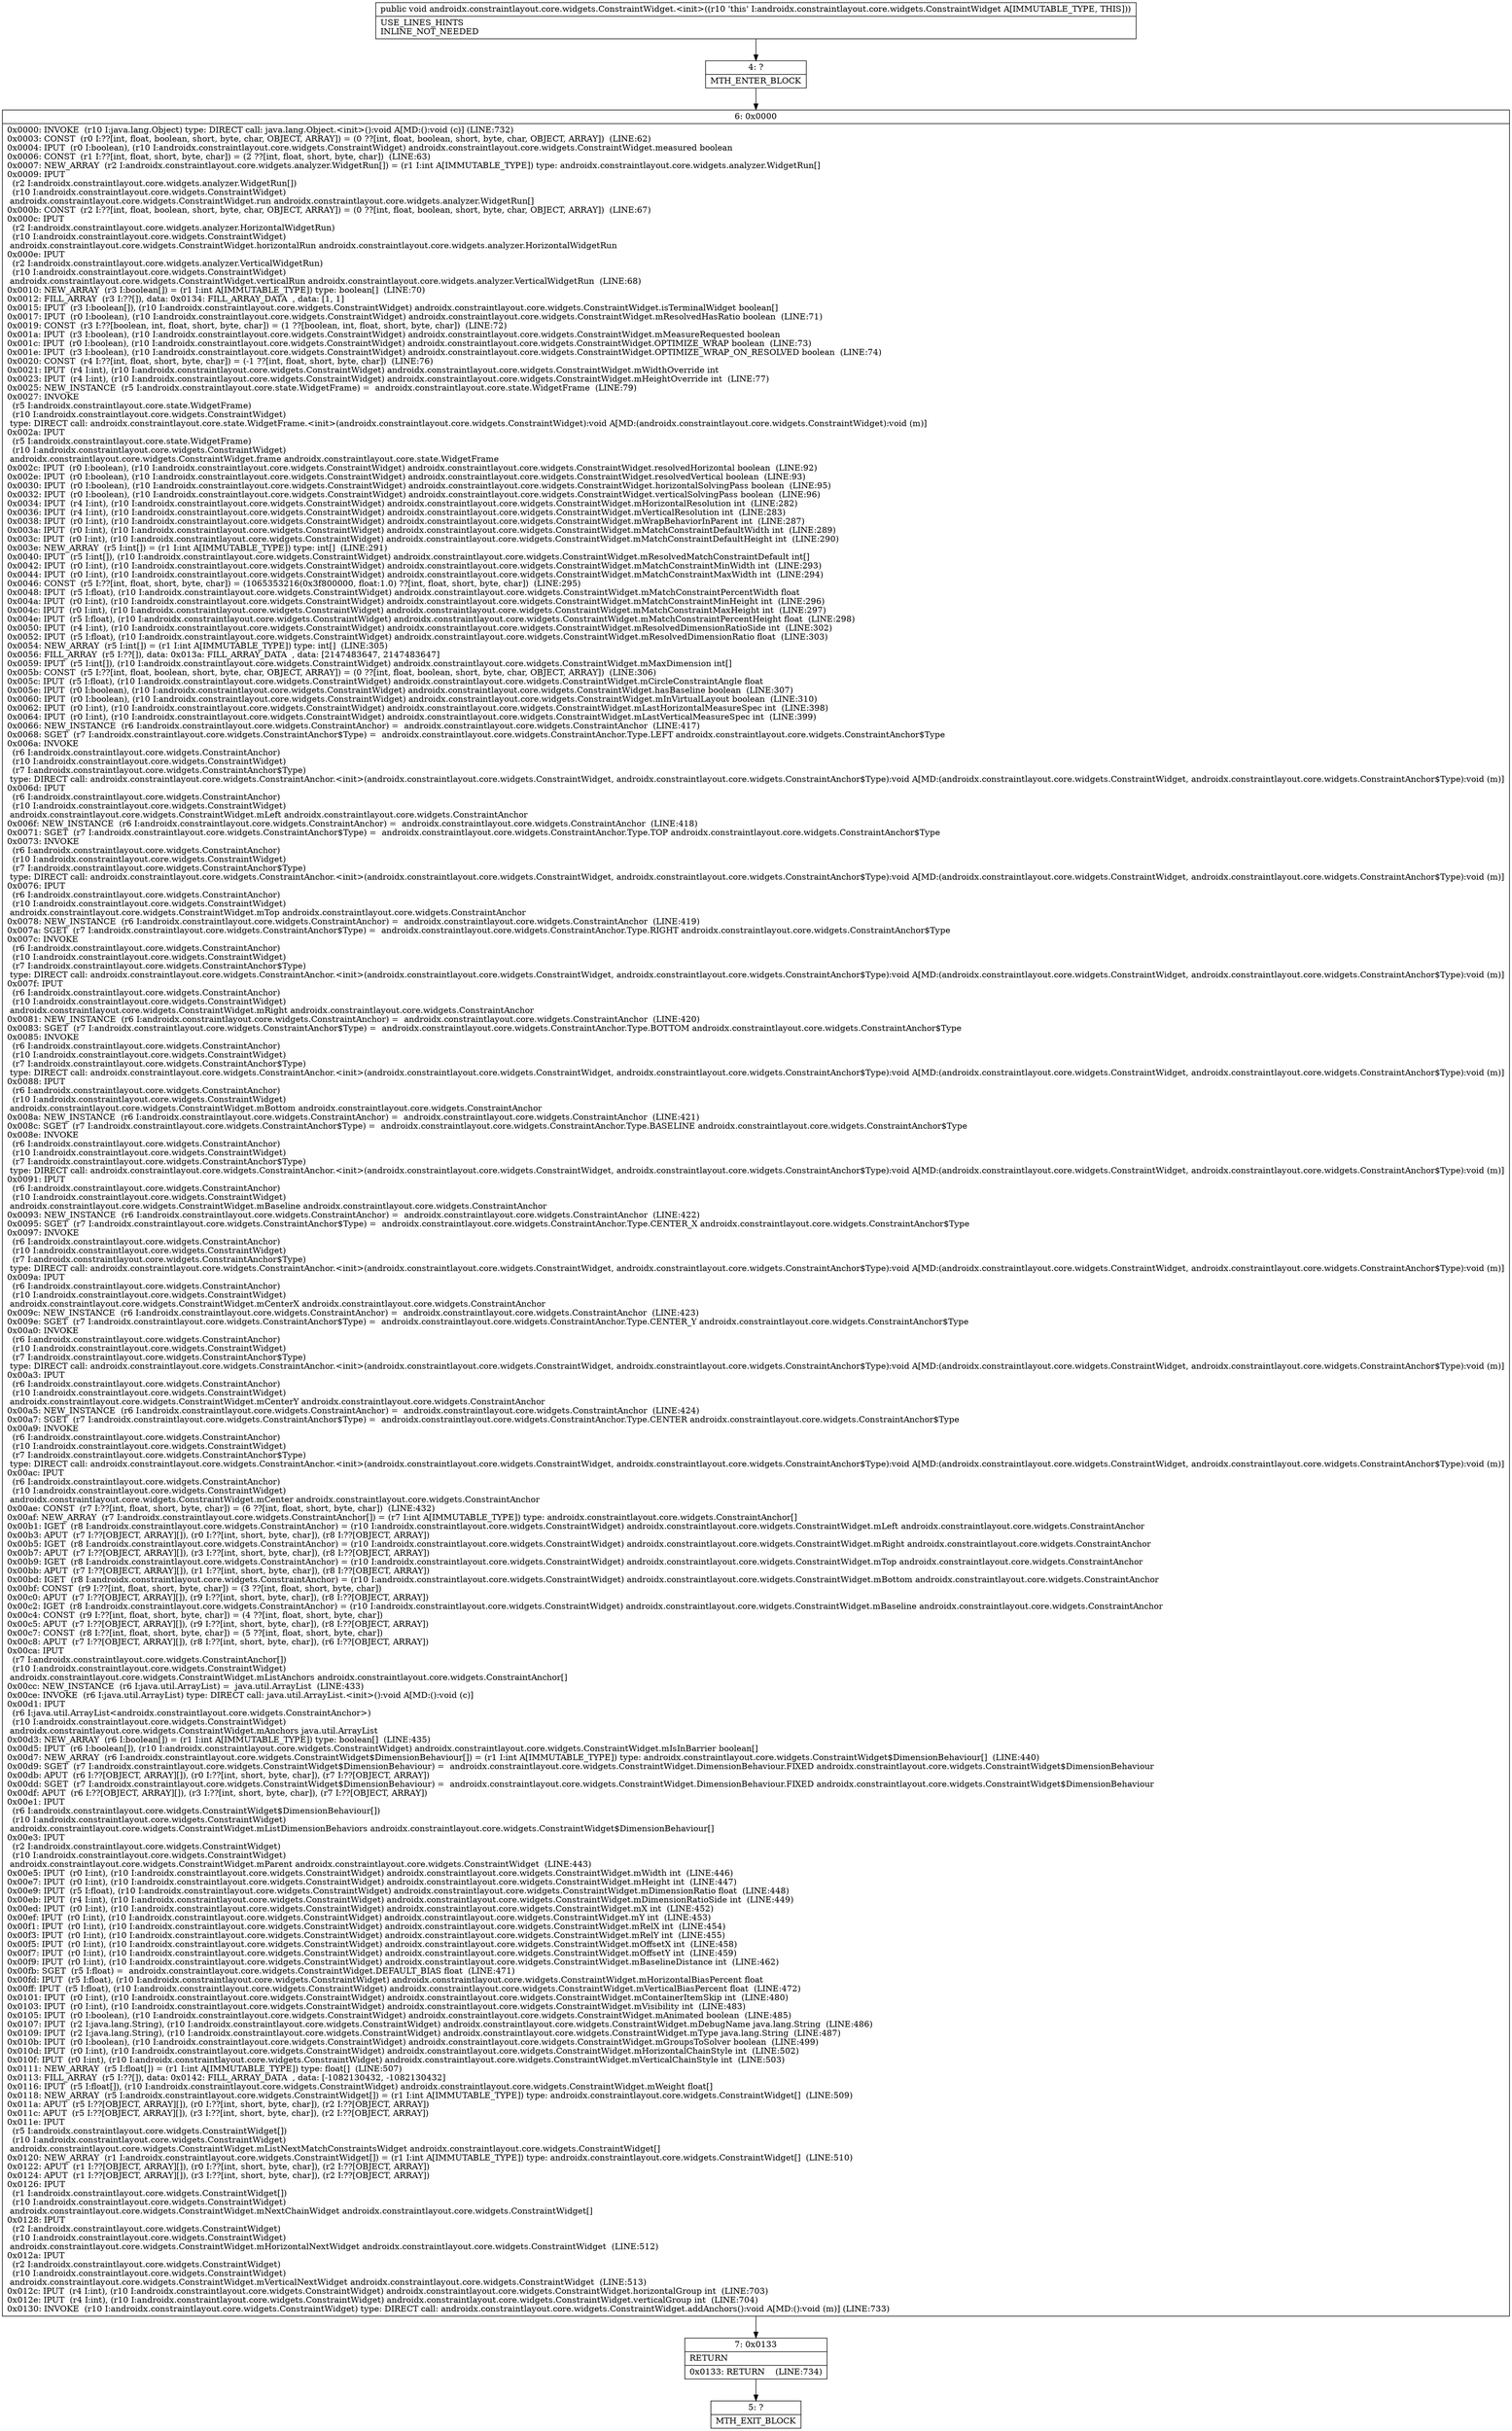 digraph "CFG forandroidx.constraintlayout.core.widgets.ConstraintWidget.\<init\>()V" {
Node_4 [shape=record,label="{4\:\ ?|MTH_ENTER_BLOCK\l}"];
Node_6 [shape=record,label="{6\:\ 0x0000|0x0000: INVOKE  (r10 I:java.lang.Object) type: DIRECT call: java.lang.Object.\<init\>():void A[MD:():void (c)] (LINE:732)\l0x0003: CONST  (r0 I:??[int, float, boolean, short, byte, char, OBJECT, ARRAY]) = (0 ??[int, float, boolean, short, byte, char, OBJECT, ARRAY])  (LINE:62)\l0x0004: IPUT  (r0 I:boolean), (r10 I:androidx.constraintlayout.core.widgets.ConstraintWidget) androidx.constraintlayout.core.widgets.ConstraintWidget.measured boolean \l0x0006: CONST  (r1 I:??[int, float, short, byte, char]) = (2 ??[int, float, short, byte, char])  (LINE:63)\l0x0007: NEW_ARRAY  (r2 I:androidx.constraintlayout.core.widgets.analyzer.WidgetRun[]) = (r1 I:int A[IMMUTABLE_TYPE]) type: androidx.constraintlayout.core.widgets.analyzer.WidgetRun[] \l0x0009: IPUT  \l  (r2 I:androidx.constraintlayout.core.widgets.analyzer.WidgetRun[])\l  (r10 I:androidx.constraintlayout.core.widgets.ConstraintWidget)\l androidx.constraintlayout.core.widgets.ConstraintWidget.run androidx.constraintlayout.core.widgets.analyzer.WidgetRun[] \l0x000b: CONST  (r2 I:??[int, float, boolean, short, byte, char, OBJECT, ARRAY]) = (0 ??[int, float, boolean, short, byte, char, OBJECT, ARRAY])  (LINE:67)\l0x000c: IPUT  \l  (r2 I:androidx.constraintlayout.core.widgets.analyzer.HorizontalWidgetRun)\l  (r10 I:androidx.constraintlayout.core.widgets.ConstraintWidget)\l androidx.constraintlayout.core.widgets.ConstraintWidget.horizontalRun androidx.constraintlayout.core.widgets.analyzer.HorizontalWidgetRun \l0x000e: IPUT  \l  (r2 I:androidx.constraintlayout.core.widgets.analyzer.VerticalWidgetRun)\l  (r10 I:androidx.constraintlayout.core.widgets.ConstraintWidget)\l androidx.constraintlayout.core.widgets.ConstraintWidget.verticalRun androidx.constraintlayout.core.widgets.analyzer.VerticalWidgetRun  (LINE:68)\l0x0010: NEW_ARRAY  (r3 I:boolean[]) = (r1 I:int A[IMMUTABLE_TYPE]) type: boolean[]  (LINE:70)\l0x0012: FILL_ARRAY  (r3 I:??[]), data: 0x0134: FILL_ARRAY_DATA  , data: [1, 1] \l0x0015: IPUT  (r3 I:boolean[]), (r10 I:androidx.constraintlayout.core.widgets.ConstraintWidget) androidx.constraintlayout.core.widgets.ConstraintWidget.isTerminalWidget boolean[] \l0x0017: IPUT  (r0 I:boolean), (r10 I:androidx.constraintlayout.core.widgets.ConstraintWidget) androidx.constraintlayout.core.widgets.ConstraintWidget.mResolvedHasRatio boolean  (LINE:71)\l0x0019: CONST  (r3 I:??[boolean, int, float, short, byte, char]) = (1 ??[boolean, int, float, short, byte, char])  (LINE:72)\l0x001a: IPUT  (r3 I:boolean), (r10 I:androidx.constraintlayout.core.widgets.ConstraintWidget) androidx.constraintlayout.core.widgets.ConstraintWidget.mMeasureRequested boolean \l0x001c: IPUT  (r0 I:boolean), (r10 I:androidx.constraintlayout.core.widgets.ConstraintWidget) androidx.constraintlayout.core.widgets.ConstraintWidget.OPTIMIZE_WRAP boolean  (LINE:73)\l0x001e: IPUT  (r3 I:boolean), (r10 I:androidx.constraintlayout.core.widgets.ConstraintWidget) androidx.constraintlayout.core.widgets.ConstraintWidget.OPTIMIZE_WRAP_ON_RESOLVED boolean  (LINE:74)\l0x0020: CONST  (r4 I:??[int, float, short, byte, char]) = (\-1 ??[int, float, short, byte, char])  (LINE:76)\l0x0021: IPUT  (r4 I:int), (r10 I:androidx.constraintlayout.core.widgets.ConstraintWidget) androidx.constraintlayout.core.widgets.ConstraintWidget.mWidthOverride int \l0x0023: IPUT  (r4 I:int), (r10 I:androidx.constraintlayout.core.widgets.ConstraintWidget) androidx.constraintlayout.core.widgets.ConstraintWidget.mHeightOverride int  (LINE:77)\l0x0025: NEW_INSTANCE  (r5 I:androidx.constraintlayout.core.state.WidgetFrame) =  androidx.constraintlayout.core.state.WidgetFrame  (LINE:79)\l0x0027: INVOKE  \l  (r5 I:androidx.constraintlayout.core.state.WidgetFrame)\l  (r10 I:androidx.constraintlayout.core.widgets.ConstraintWidget)\l type: DIRECT call: androidx.constraintlayout.core.state.WidgetFrame.\<init\>(androidx.constraintlayout.core.widgets.ConstraintWidget):void A[MD:(androidx.constraintlayout.core.widgets.ConstraintWidget):void (m)]\l0x002a: IPUT  \l  (r5 I:androidx.constraintlayout.core.state.WidgetFrame)\l  (r10 I:androidx.constraintlayout.core.widgets.ConstraintWidget)\l androidx.constraintlayout.core.widgets.ConstraintWidget.frame androidx.constraintlayout.core.state.WidgetFrame \l0x002c: IPUT  (r0 I:boolean), (r10 I:androidx.constraintlayout.core.widgets.ConstraintWidget) androidx.constraintlayout.core.widgets.ConstraintWidget.resolvedHorizontal boolean  (LINE:92)\l0x002e: IPUT  (r0 I:boolean), (r10 I:androidx.constraintlayout.core.widgets.ConstraintWidget) androidx.constraintlayout.core.widgets.ConstraintWidget.resolvedVertical boolean  (LINE:93)\l0x0030: IPUT  (r0 I:boolean), (r10 I:androidx.constraintlayout.core.widgets.ConstraintWidget) androidx.constraintlayout.core.widgets.ConstraintWidget.horizontalSolvingPass boolean  (LINE:95)\l0x0032: IPUT  (r0 I:boolean), (r10 I:androidx.constraintlayout.core.widgets.ConstraintWidget) androidx.constraintlayout.core.widgets.ConstraintWidget.verticalSolvingPass boolean  (LINE:96)\l0x0034: IPUT  (r4 I:int), (r10 I:androidx.constraintlayout.core.widgets.ConstraintWidget) androidx.constraintlayout.core.widgets.ConstraintWidget.mHorizontalResolution int  (LINE:282)\l0x0036: IPUT  (r4 I:int), (r10 I:androidx.constraintlayout.core.widgets.ConstraintWidget) androidx.constraintlayout.core.widgets.ConstraintWidget.mVerticalResolution int  (LINE:283)\l0x0038: IPUT  (r0 I:int), (r10 I:androidx.constraintlayout.core.widgets.ConstraintWidget) androidx.constraintlayout.core.widgets.ConstraintWidget.mWrapBehaviorInParent int  (LINE:287)\l0x003a: IPUT  (r0 I:int), (r10 I:androidx.constraintlayout.core.widgets.ConstraintWidget) androidx.constraintlayout.core.widgets.ConstraintWidget.mMatchConstraintDefaultWidth int  (LINE:289)\l0x003c: IPUT  (r0 I:int), (r10 I:androidx.constraintlayout.core.widgets.ConstraintWidget) androidx.constraintlayout.core.widgets.ConstraintWidget.mMatchConstraintDefaultHeight int  (LINE:290)\l0x003e: NEW_ARRAY  (r5 I:int[]) = (r1 I:int A[IMMUTABLE_TYPE]) type: int[]  (LINE:291)\l0x0040: IPUT  (r5 I:int[]), (r10 I:androidx.constraintlayout.core.widgets.ConstraintWidget) androidx.constraintlayout.core.widgets.ConstraintWidget.mResolvedMatchConstraintDefault int[] \l0x0042: IPUT  (r0 I:int), (r10 I:androidx.constraintlayout.core.widgets.ConstraintWidget) androidx.constraintlayout.core.widgets.ConstraintWidget.mMatchConstraintMinWidth int  (LINE:293)\l0x0044: IPUT  (r0 I:int), (r10 I:androidx.constraintlayout.core.widgets.ConstraintWidget) androidx.constraintlayout.core.widgets.ConstraintWidget.mMatchConstraintMaxWidth int  (LINE:294)\l0x0046: CONST  (r5 I:??[int, float, short, byte, char]) = (1065353216(0x3f800000, float:1.0) ??[int, float, short, byte, char])  (LINE:295)\l0x0048: IPUT  (r5 I:float), (r10 I:androidx.constraintlayout.core.widgets.ConstraintWidget) androidx.constraintlayout.core.widgets.ConstraintWidget.mMatchConstraintPercentWidth float \l0x004a: IPUT  (r0 I:int), (r10 I:androidx.constraintlayout.core.widgets.ConstraintWidget) androidx.constraintlayout.core.widgets.ConstraintWidget.mMatchConstraintMinHeight int  (LINE:296)\l0x004c: IPUT  (r0 I:int), (r10 I:androidx.constraintlayout.core.widgets.ConstraintWidget) androidx.constraintlayout.core.widgets.ConstraintWidget.mMatchConstraintMaxHeight int  (LINE:297)\l0x004e: IPUT  (r5 I:float), (r10 I:androidx.constraintlayout.core.widgets.ConstraintWidget) androidx.constraintlayout.core.widgets.ConstraintWidget.mMatchConstraintPercentHeight float  (LINE:298)\l0x0050: IPUT  (r4 I:int), (r10 I:androidx.constraintlayout.core.widgets.ConstraintWidget) androidx.constraintlayout.core.widgets.ConstraintWidget.mResolvedDimensionRatioSide int  (LINE:302)\l0x0052: IPUT  (r5 I:float), (r10 I:androidx.constraintlayout.core.widgets.ConstraintWidget) androidx.constraintlayout.core.widgets.ConstraintWidget.mResolvedDimensionRatio float  (LINE:303)\l0x0054: NEW_ARRAY  (r5 I:int[]) = (r1 I:int A[IMMUTABLE_TYPE]) type: int[]  (LINE:305)\l0x0056: FILL_ARRAY  (r5 I:??[]), data: 0x013a: FILL_ARRAY_DATA  , data: [2147483647, 2147483647] \l0x0059: IPUT  (r5 I:int[]), (r10 I:androidx.constraintlayout.core.widgets.ConstraintWidget) androidx.constraintlayout.core.widgets.ConstraintWidget.mMaxDimension int[] \l0x005b: CONST  (r5 I:??[int, float, boolean, short, byte, char, OBJECT, ARRAY]) = (0 ??[int, float, boolean, short, byte, char, OBJECT, ARRAY])  (LINE:306)\l0x005c: IPUT  (r5 I:float), (r10 I:androidx.constraintlayout.core.widgets.ConstraintWidget) androidx.constraintlayout.core.widgets.ConstraintWidget.mCircleConstraintAngle float \l0x005e: IPUT  (r0 I:boolean), (r10 I:androidx.constraintlayout.core.widgets.ConstraintWidget) androidx.constraintlayout.core.widgets.ConstraintWidget.hasBaseline boolean  (LINE:307)\l0x0060: IPUT  (r0 I:boolean), (r10 I:androidx.constraintlayout.core.widgets.ConstraintWidget) androidx.constraintlayout.core.widgets.ConstraintWidget.mInVirtualLayout boolean  (LINE:310)\l0x0062: IPUT  (r0 I:int), (r10 I:androidx.constraintlayout.core.widgets.ConstraintWidget) androidx.constraintlayout.core.widgets.ConstraintWidget.mLastHorizontalMeasureSpec int  (LINE:398)\l0x0064: IPUT  (r0 I:int), (r10 I:androidx.constraintlayout.core.widgets.ConstraintWidget) androidx.constraintlayout.core.widgets.ConstraintWidget.mLastVerticalMeasureSpec int  (LINE:399)\l0x0066: NEW_INSTANCE  (r6 I:androidx.constraintlayout.core.widgets.ConstraintAnchor) =  androidx.constraintlayout.core.widgets.ConstraintAnchor  (LINE:417)\l0x0068: SGET  (r7 I:androidx.constraintlayout.core.widgets.ConstraintAnchor$Type) =  androidx.constraintlayout.core.widgets.ConstraintAnchor.Type.LEFT androidx.constraintlayout.core.widgets.ConstraintAnchor$Type \l0x006a: INVOKE  \l  (r6 I:androidx.constraintlayout.core.widgets.ConstraintAnchor)\l  (r10 I:androidx.constraintlayout.core.widgets.ConstraintWidget)\l  (r7 I:androidx.constraintlayout.core.widgets.ConstraintAnchor$Type)\l type: DIRECT call: androidx.constraintlayout.core.widgets.ConstraintAnchor.\<init\>(androidx.constraintlayout.core.widgets.ConstraintWidget, androidx.constraintlayout.core.widgets.ConstraintAnchor$Type):void A[MD:(androidx.constraintlayout.core.widgets.ConstraintWidget, androidx.constraintlayout.core.widgets.ConstraintAnchor$Type):void (m)]\l0x006d: IPUT  \l  (r6 I:androidx.constraintlayout.core.widgets.ConstraintAnchor)\l  (r10 I:androidx.constraintlayout.core.widgets.ConstraintWidget)\l androidx.constraintlayout.core.widgets.ConstraintWidget.mLeft androidx.constraintlayout.core.widgets.ConstraintAnchor \l0x006f: NEW_INSTANCE  (r6 I:androidx.constraintlayout.core.widgets.ConstraintAnchor) =  androidx.constraintlayout.core.widgets.ConstraintAnchor  (LINE:418)\l0x0071: SGET  (r7 I:androidx.constraintlayout.core.widgets.ConstraintAnchor$Type) =  androidx.constraintlayout.core.widgets.ConstraintAnchor.Type.TOP androidx.constraintlayout.core.widgets.ConstraintAnchor$Type \l0x0073: INVOKE  \l  (r6 I:androidx.constraintlayout.core.widgets.ConstraintAnchor)\l  (r10 I:androidx.constraintlayout.core.widgets.ConstraintWidget)\l  (r7 I:androidx.constraintlayout.core.widgets.ConstraintAnchor$Type)\l type: DIRECT call: androidx.constraintlayout.core.widgets.ConstraintAnchor.\<init\>(androidx.constraintlayout.core.widgets.ConstraintWidget, androidx.constraintlayout.core.widgets.ConstraintAnchor$Type):void A[MD:(androidx.constraintlayout.core.widgets.ConstraintWidget, androidx.constraintlayout.core.widgets.ConstraintAnchor$Type):void (m)]\l0x0076: IPUT  \l  (r6 I:androidx.constraintlayout.core.widgets.ConstraintAnchor)\l  (r10 I:androidx.constraintlayout.core.widgets.ConstraintWidget)\l androidx.constraintlayout.core.widgets.ConstraintWidget.mTop androidx.constraintlayout.core.widgets.ConstraintAnchor \l0x0078: NEW_INSTANCE  (r6 I:androidx.constraintlayout.core.widgets.ConstraintAnchor) =  androidx.constraintlayout.core.widgets.ConstraintAnchor  (LINE:419)\l0x007a: SGET  (r7 I:androidx.constraintlayout.core.widgets.ConstraintAnchor$Type) =  androidx.constraintlayout.core.widgets.ConstraintAnchor.Type.RIGHT androidx.constraintlayout.core.widgets.ConstraintAnchor$Type \l0x007c: INVOKE  \l  (r6 I:androidx.constraintlayout.core.widgets.ConstraintAnchor)\l  (r10 I:androidx.constraintlayout.core.widgets.ConstraintWidget)\l  (r7 I:androidx.constraintlayout.core.widgets.ConstraintAnchor$Type)\l type: DIRECT call: androidx.constraintlayout.core.widgets.ConstraintAnchor.\<init\>(androidx.constraintlayout.core.widgets.ConstraintWidget, androidx.constraintlayout.core.widgets.ConstraintAnchor$Type):void A[MD:(androidx.constraintlayout.core.widgets.ConstraintWidget, androidx.constraintlayout.core.widgets.ConstraintAnchor$Type):void (m)]\l0x007f: IPUT  \l  (r6 I:androidx.constraintlayout.core.widgets.ConstraintAnchor)\l  (r10 I:androidx.constraintlayout.core.widgets.ConstraintWidget)\l androidx.constraintlayout.core.widgets.ConstraintWidget.mRight androidx.constraintlayout.core.widgets.ConstraintAnchor \l0x0081: NEW_INSTANCE  (r6 I:androidx.constraintlayout.core.widgets.ConstraintAnchor) =  androidx.constraintlayout.core.widgets.ConstraintAnchor  (LINE:420)\l0x0083: SGET  (r7 I:androidx.constraintlayout.core.widgets.ConstraintAnchor$Type) =  androidx.constraintlayout.core.widgets.ConstraintAnchor.Type.BOTTOM androidx.constraintlayout.core.widgets.ConstraintAnchor$Type \l0x0085: INVOKE  \l  (r6 I:androidx.constraintlayout.core.widgets.ConstraintAnchor)\l  (r10 I:androidx.constraintlayout.core.widgets.ConstraintWidget)\l  (r7 I:androidx.constraintlayout.core.widgets.ConstraintAnchor$Type)\l type: DIRECT call: androidx.constraintlayout.core.widgets.ConstraintAnchor.\<init\>(androidx.constraintlayout.core.widgets.ConstraintWidget, androidx.constraintlayout.core.widgets.ConstraintAnchor$Type):void A[MD:(androidx.constraintlayout.core.widgets.ConstraintWidget, androidx.constraintlayout.core.widgets.ConstraintAnchor$Type):void (m)]\l0x0088: IPUT  \l  (r6 I:androidx.constraintlayout.core.widgets.ConstraintAnchor)\l  (r10 I:androidx.constraintlayout.core.widgets.ConstraintWidget)\l androidx.constraintlayout.core.widgets.ConstraintWidget.mBottom androidx.constraintlayout.core.widgets.ConstraintAnchor \l0x008a: NEW_INSTANCE  (r6 I:androidx.constraintlayout.core.widgets.ConstraintAnchor) =  androidx.constraintlayout.core.widgets.ConstraintAnchor  (LINE:421)\l0x008c: SGET  (r7 I:androidx.constraintlayout.core.widgets.ConstraintAnchor$Type) =  androidx.constraintlayout.core.widgets.ConstraintAnchor.Type.BASELINE androidx.constraintlayout.core.widgets.ConstraintAnchor$Type \l0x008e: INVOKE  \l  (r6 I:androidx.constraintlayout.core.widgets.ConstraintAnchor)\l  (r10 I:androidx.constraintlayout.core.widgets.ConstraintWidget)\l  (r7 I:androidx.constraintlayout.core.widgets.ConstraintAnchor$Type)\l type: DIRECT call: androidx.constraintlayout.core.widgets.ConstraintAnchor.\<init\>(androidx.constraintlayout.core.widgets.ConstraintWidget, androidx.constraintlayout.core.widgets.ConstraintAnchor$Type):void A[MD:(androidx.constraintlayout.core.widgets.ConstraintWidget, androidx.constraintlayout.core.widgets.ConstraintAnchor$Type):void (m)]\l0x0091: IPUT  \l  (r6 I:androidx.constraintlayout.core.widgets.ConstraintAnchor)\l  (r10 I:androidx.constraintlayout.core.widgets.ConstraintWidget)\l androidx.constraintlayout.core.widgets.ConstraintWidget.mBaseline androidx.constraintlayout.core.widgets.ConstraintAnchor \l0x0093: NEW_INSTANCE  (r6 I:androidx.constraintlayout.core.widgets.ConstraintAnchor) =  androidx.constraintlayout.core.widgets.ConstraintAnchor  (LINE:422)\l0x0095: SGET  (r7 I:androidx.constraintlayout.core.widgets.ConstraintAnchor$Type) =  androidx.constraintlayout.core.widgets.ConstraintAnchor.Type.CENTER_X androidx.constraintlayout.core.widgets.ConstraintAnchor$Type \l0x0097: INVOKE  \l  (r6 I:androidx.constraintlayout.core.widgets.ConstraintAnchor)\l  (r10 I:androidx.constraintlayout.core.widgets.ConstraintWidget)\l  (r7 I:androidx.constraintlayout.core.widgets.ConstraintAnchor$Type)\l type: DIRECT call: androidx.constraintlayout.core.widgets.ConstraintAnchor.\<init\>(androidx.constraintlayout.core.widgets.ConstraintWidget, androidx.constraintlayout.core.widgets.ConstraintAnchor$Type):void A[MD:(androidx.constraintlayout.core.widgets.ConstraintWidget, androidx.constraintlayout.core.widgets.ConstraintAnchor$Type):void (m)]\l0x009a: IPUT  \l  (r6 I:androidx.constraintlayout.core.widgets.ConstraintAnchor)\l  (r10 I:androidx.constraintlayout.core.widgets.ConstraintWidget)\l androidx.constraintlayout.core.widgets.ConstraintWidget.mCenterX androidx.constraintlayout.core.widgets.ConstraintAnchor \l0x009c: NEW_INSTANCE  (r6 I:androidx.constraintlayout.core.widgets.ConstraintAnchor) =  androidx.constraintlayout.core.widgets.ConstraintAnchor  (LINE:423)\l0x009e: SGET  (r7 I:androidx.constraintlayout.core.widgets.ConstraintAnchor$Type) =  androidx.constraintlayout.core.widgets.ConstraintAnchor.Type.CENTER_Y androidx.constraintlayout.core.widgets.ConstraintAnchor$Type \l0x00a0: INVOKE  \l  (r6 I:androidx.constraintlayout.core.widgets.ConstraintAnchor)\l  (r10 I:androidx.constraintlayout.core.widgets.ConstraintWidget)\l  (r7 I:androidx.constraintlayout.core.widgets.ConstraintAnchor$Type)\l type: DIRECT call: androidx.constraintlayout.core.widgets.ConstraintAnchor.\<init\>(androidx.constraintlayout.core.widgets.ConstraintWidget, androidx.constraintlayout.core.widgets.ConstraintAnchor$Type):void A[MD:(androidx.constraintlayout.core.widgets.ConstraintWidget, androidx.constraintlayout.core.widgets.ConstraintAnchor$Type):void (m)]\l0x00a3: IPUT  \l  (r6 I:androidx.constraintlayout.core.widgets.ConstraintAnchor)\l  (r10 I:androidx.constraintlayout.core.widgets.ConstraintWidget)\l androidx.constraintlayout.core.widgets.ConstraintWidget.mCenterY androidx.constraintlayout.core.widgets.ConstraintAnchor \l0x00a5: NEW_INSTANCE  (r6 I:androidx.constraintlayout.core.widgets.ConstraintAnchor) =  androidx.constraintlayout.core.widgets.ConstraintAnchor  (LINE:424)\l0x00a7: SGET  (r7 I:androidx.constraintlayout.core.widgets.ConstraintAnchor$Type) =  androidx.constraintlayout.core.widgets.ConstraintAnchor.Type.CENTER androidx.constraintlayout.core.widgets.ConstraintAnchor$Type \l0x00a9: INVOKE  \l  (r6 I:androidx.constraintlayout.core.widgets.ConstraintAnchor)\l  (r10 I:androidx.constraintlayout.core.widgets.ConstraintWidget)\l  (r7 I:androidx.constraintlayout.core.widgets.ConstraintAnchor$Type)\l type: DIRECT call: androidx.constraintlayout.core.widgets.ConstraintAnchor.\<init\>(androidx.constraintlayout.core.widgets.ConstraintWidget, androidx.constraintlayout.core.widgets.ConstraintAnchor$Type):void A[MD:(androidx.constraintlayout.core.widgets.ConstraintWidget, androidx.constraintlayout.core.widgets.ConstraintAnchor$Type):void (m)]\l0x00ac: IPUT  \l  (r6 I:androidx.constraintlayout.core.widgets.ConstraintAnchor)\l  (r10 I:androidx.constraintlayout.core.widgets.ConstraintWidget)\l androidx.constraintlayout.core.widgets.ConstraintWidget.mCenter androidx.constraintlayout.core.widgets.ConstraintAnchor \l0x00ae: CONST  (r7 I:??[int, float, short, byte, char]) = (6 ??[int, float, short, byte, char])  (LINE:432)\l0x00af: NEW_ARRAY  (r7 I:androidx.constraintlayout.core.widgets.ConstraintAnchor[]) = (r7 I:int A[IMMUTABLE_TYPE]) type: androidx.constraintlayout.core.widgets.ConstraintAnchor[] \l0x00b1: IGET  (r8 I:androidx.constraintlayout.core.widgets.ConstraintAnchor) = (r10 I:androidx.constraintlayout.core.widgets.ConstraintWidget) androidx.constraintlayout.core.widgets.ConstraintWidget.mLeft androidx.constraintlayout.core.widgets.ConstraintAnchor \l0x00b3: APUT  (r7 I:??[OBJECT, ARRAY][]), (r0 I:??[int, short, byte, char]), (r8 I:??[OBJECT, ARRAY]) \l0x00b5: IGET  (r8 I:androidx.constraintlayout.core.widgets.ConstraintAnchor) = (r10 I:androidx.constraintlayout.core.widgets.ConstraintWidget) androidx.constraintlayout.core.widgets.ConstraintWidget.mRight androidx.constraintlayout.core.widgets.ConstraintAnchor \l0x00b7: APUT  (r7 I:??[OBJECT, ARRAY][]), (r3 I:??[int, short, byte, char]), (r8 I:??[OBJECT, ARRAY]) \l0x00b9: IGET  (r8 I:androidx.constraintlayout.core.widgets.ConstraintAnchor) = (r10 I:androidx.constraintlayout.core.widgets.ConstraintWidget) androidx.constraintlayout.core.widgets.ConstraintWidget.mTop androidx.constraintlayout.core.widgets.ConstraintAnchor \l0x00bb: APUT  (r7 I:??[OBJECT, ARRAY][]), (r1 I:??[int, short, byte, char]), (r8 I:??[OBJECT, ARRAY]) \l0x00bd: IGET  (r8 I:androidx.constraintlayout.core.widgets.ConstraintAnchor) = (r10 I:androidx.constraintlayout.core.widgets.ConstraintWidget) androidx.constraintlayout.core.widgets.ConstraintWidget.mBottom androidx.constraintlayout.core.widgets.ConstraintAnchor \l0x00bf: CONST  (r9 I:??[int, float, short, byte, char]) = (3 ??[int, float, short, byte, char]) \l0x00c0: APUT  (r7 I:??[OBJECT, ARRAY][]), (r9 I:??[int, short, byte, char]), (r8 I:??[OBJECT, ARRAY]) \l0x00c2: IGET  (r8 I:androidx.constraintlayout.core.widgets.ConstraintAnchor) = (r10 I:androidx.constraintlayout.core.widgets.ConstraintWidget) androidx.constraintlayout.core.widgets.ConstraintWidget.mBaseline androidx.constraintlayout.core.widgets.ConstraintAnchor \l0x00c4: CONST  (r9 I:??[int, float, short, byte, char]) = (4 ??[int, float, short, byte, char]) \l0x00c5: APUT  (r7 I:??[OBJECT, ARRAY][]), (r9 I:??[int, short, byte, char]), (r8 I:??[OBJECT, ARRAY]) \l0x00c7: CONST  (r8 I:??[int, float, short, byte, char]) = (5 ??[int, float, short, byte, char]) \l0x00c8: APUT  (r7 I:??[OBJECT, ARRAY][]), (r8 I:??[int, short, byte, char]), (r6 I:??[OBJECT, ARRAY]) \l0x00ca: IPUT  \l  (r7 I:androidx.constraintlayout.core.widgets.ConstraintAnchor[])\l  (r10 I:androidx.constraintlayout.core.widgets.ConstraintWidget)\l androidx.constraintlayout.core.widgets.ConstraintWidget.mListAnchors androidx.constraintlayout.core.widgets.ConstraintAnchor[] \l0x00cc: NEW_INSTANCE  (r6 I:java.util.ArrayList) =  java.util.ArrayList  (LINE:433)\l0x00ce: INVOKE  (r6 I:java.util.ArrayList) type: DIRECT call: java.util.ArrayList.\<init\>():void A[MD:():void (c)]\l0x00d1: IPUT  \l  (r6 I:java.util.ArrayList\<androidx.constraintlayout.core.widgets.ConstraintAnchor\>)\l  (r10 I:androidx.constraintlayout.core.widgets.ConstraintWidget)\l androidx.constraintlayout.core.widgets.ConstraintWidget.mAnchors java.util.ArrayList \l0x00d3: NEW_ARRAY  (r6 I:boolean[]) = (r1 I:int A[IMMUTABLE_TYPE]) type: boolean[]  (LINE:435)\l0x00d5: IPUT  (r6 I:boolean[]), (r10 I:androidx.constraintlayout.core.widgets.ConstraintWidget) androidx.constraintlayout.core.widgets.ConstraintWidget.mIsInBarrier boolean[] \l0x00d7: NEW_ARRAY  (r6 I:androidx.constraintlayout.core.widgets.ConstraintWidget$DimensionBehaviour[]) = (r1 I:int A[IMMUTABLE_TYPE]) type: androidx.constraintlayout.core.widgets.ConstraintWidget$DimensionBehaviour[]  (LINE:440)\l0x00d9: SGET  (r7 I:androidx.constraintlayout.core.widgets.ConstraintWidget$DimensionBehaviour) =  androidx.constraintlayout.core.widgets.ConstraintWidget.DimensionBehaviour.FIXED androidx.constraintlayout.core.widgets.ConstraintWidget$DimensionBehaviour \l0x00db: APUT  (r6 I:??[OBJECT, ARRAY][]), (r0 I:??[int, short, byte, char]), (r7 I:??[OBJECT, ARRAY]) \l0x00dd: SGET  (r7 I:androidx.constraintlayout.core.widgets.ConstraintWidget$DimensionBehaviour) =  androidx.constraintlayout.core.widgets.ConstraintWidget.DimensionBehaviour.FIXED androidx.constraintlayout.core.widgets.ConstraintWidget$DimensionBehaviour \l0x00df: APUT  (r6 I:??[OBJECT, ARRAY][]), (r3 I:??[int, short, byte, char]), (r7 I:??[OBJECT, ARRAY]) \l0x00e1: IPUT  \l  (r6 I:androidx.constraintlayout.core.widgets.ConstraintWidget$DimensionBehaviour[])\l  (r10 I:androidx.constraintlayout.core.widgets.ConstraintWidget)\l androidx.constraintlayout.core.widgets.ConstraintWidget.mListDimensionBehaviors androidx.constraintlayout.core.widgets.ConstraintWidget$DimensionBehaviour[] \l0x00e3: IPUT  \l  (r2 I:androidx.constraintlayout.core.widgets.ConstraintWidget)\l  (r10 I:androidx.constraintlayout.core.widgets.ConstraintWidget)\l androidx.constraintlayout.core.widgets.ConstraintWidget.mParent androidx.constraintlayout.core.widgets.ConstraintWidget  (LINE:443)\l0x00e5: IPUT  (r0 I:int), (r10 I:androidx.constraintlayout.core.widgets.ConstraintWidget) androidx.constraintlayout.core.widgets.ConstraintWidget.mWidth int  (LINE:446)\l0x00e7: IPUT  (r0 I:int), (r10 I:androidx.constraintlayout.core.widgets.ConstraintWidget) androidx.constraintlayout.core.widgets.ConstraintWidget.mHeight int  (LINE:447)\l0x00e9: IPUT  (r5 I:float), (r10 I:androidx.constraintlayout.core.widgets.ConstraintWidget) androidx.constraintlayout.core.widgets.ConstraintWidget.mDimensionRatio float  (LINE:448)\l0x00eb: IPUT  (r4 I:int), (r10 I:androidx.constraintlayout.core.widgets.ConstraintWidget) androidx.constraintlayout.core.widgets.ConstraintWidget.mDimensionRatioSide int  (LINE:449)\l0x00ed: IPUT  (r0 I:int), (r10 I:androidx.constraintlayout.core.widgets.ConstraintWidget) androidx.constraintlayout.core.widgets.ConstraintWidget.mX int  (LINE:452)\l0x00ef: IPUT  (r0 I:int), (r10 I:androidx.constraintlayout.core.widgets.ConstraintWidget) androidx.constraintlayout.core.widgets.ConstraintWidget.mY int  (LINE:453)\l0x00f1: IPUT  (r0 I:int), (r10 I:androidx.constraintlayout.core.widgets.ConstraintWidget) androidx.constraintlayout.core.widgets.ConstraintWidget.mRelX int  (LINE:454)\l0x00f3: IPUT  (r0 I:int), (r10 I:androidx.constraintlayout.core.widgets.ConstraintWidget) androidx.constraintlayout.core.widgets.ConstraintWidget.mRelY int  (LINE:455)\l0x00f5: IPUT  (r0 I:int), (r10 I:androidx.constraintlayout.core.widgets.ConstraintWidget) androidx.constraintlayout.core.widgets.ConstraintWidget.mOffsetX int  (LINE:458)\l0x00f7: IPUT  (r0 I:int), (r10 I:androidx.constraintlayout.core.widgets.ConstraintWidget) androidx.constraintlayout.core.widgets.ConstraintWidget.mOffsetY int  (LINE:459)\l0x00f9: IPUT  (r0 I:int), (r10 I:androidx.constraintlayout.core.widgets.ConstraintWidget) androidx.constraintlayout.core.widgets.ConstraintWidget.mBaselineDistance int  (LINE:462)\l0x00fb: SGET  (r5 I:float) =  androidx.constraintlayout.core.widgets.ConstraintWidget.DEFAULT_BIAS float  (LINE:471)\l0x00fd: IPUT  (r5 I:float), (r10 I:androidx.constraintlayout.core.widgets.ConstraintWidget) androidx.constraintlayout.core.widgets.ConstraintWidget.mHorizontalBiasPercent float \l0x00ff: IPUT  (r5 I:float), (r10 I:androidx.constraintlayout.core.widgets.ConstraintWidget) androidx.constraintlayout.core.widgets.ConstraintWidget.mVerticalBiasPercent float  (LINE:472)\l0x0101: IPUT  (r0 I:int), (r10 I:androidx.constraintlayout.core.widgets.ConstraintWidget) androidx.constraintlayout.core.widgets.ConstraintWidget.mContainerItemSkip int  (LINE:480)\l0x0103: IPUT  (r0 I:int), (r10 I:androidx.constraintlayout.core.widgets.ConstraintWidget) androidx.constraintlayout.core.widgets.ConstraintWidget.mVisibility int  (LINE:483)\l0x0105: IPUT  (r0 I:boolean), (r10 I:androidx.constraintlayout.core.widgets.ConstraintWidget) androidx.constraintlayout.core.widgets.ConstraintWidget.mAnimated boolean  (LINE:485)\l0x0107: IPUT  (r2 I:java.lang.String), (r10 I:androidx.constraintlayout.core.widgets.ConstraintWidget) androidx.constraintlayout.core.widgets.ConstraintWidget.mDebugName java.lang.String  (LINE:486)\l0x0109: IPUT  (r2 I:java.lang.String), (r10 I:androidx.constraintlayout.core.widgets.ConstraintWidget) androidx.constraintlayout.core.widgets.ConstraintWidget.mType java.lang.String  (LINE:487)\l0x010b: IPUT  (r0 I:boolean), (r10 I:androidx.constraintlayout.core.widgets.ConstraintWidget) androidx.constraintlayout.core.widgets.ConstraintWidget.mGroupsToSolver boolean  (LINE:499)\l0x010d: IPUT  (r0 I:int), (r10 I:androidx.constraintlayout.core.widgets.ConstraintWidget) androidx.constraintlayout.core.widgets.ConstraintWidget.mHorizontalChainStyle int  (LINE:502)\l0x010f: IPUT  (r0 I:int), (r10 I:androidx.constraintlayout.core.widgets.ConstraintWidget) androidx.constraintlayout.core.widgets.ConstraintWidget.mVerticalChainStyle int  (LINE:503)\l0x0111: NEW_ARRAY  (r5 I:float[]) = (r1 I:int A[IMMUTABLE_TYPE]) type: float[]  (LINE:507)\l0x0113: FILL_ARRAY  (r5 I:??[]), data: 0x0142: FILL_ARRAY_DATA  , data: [\-1082130432, \-1082130432] \l0x0116: IPUT  (r5 I:float[]), (r10 I:androidx.constraintlayout.core.widgets.ConstraintWidget) androidx.constraintlayout.core.widgets.ConstraintWidget.mWeight float[] \l0x0118: NEW_ARRAY  (r5 I:androidx.constraintlayout.core.widgets.ConstraintWidget[]) = (r1 I:int A[IMMUTABLE_TYPE]) type: androidx.constraintlayout.core.widgets.ConstraintWidget[]  (LINE:509)\l0x011a: APUT  (r5 I:??[OBJECT, ARRAY][]), (r0 I:??[int, short, byte, char]), (r2 I:??[OBJECT, ARRAY]) \l0x011c: APUT  (r5 I:??[OBJECT, ARRAY][]), (r3 I:??[int, short, byte, char]), (r2 I:??[OBJECT, ARRAY]) \l0x011e: IPUT  \l  (r5 I:androidx.constraintlayout.core.widgets.ConstraintWidget[])\l  (r10 I:androidx.constraintlayout.core.widgets.ConstraintWidget)\l androidx.constraintlayout.core.widgets.ConstraintWidget.mListNextMatchConstraintsWidget androidx.constraintlayout.core.widgets.ConstraintWidget[] \l0x0120: NEW_ARRAY  (r1 I:androidx.constraintlayout.core.widgets.ConstraintWidget[]) = (r1 I:int A[IMMUTABLE_TYPE]) type: androidx.constraintlayout.core.widgets.ConstraintWidget[]  (LINE:510)\l0x0122: APUT  (r1 I:??[OBJECT, ARRAY][]), (r0 I:??[int, short, byte, char]), (r2 I:??[OBJECT, ARRAY]) \l0x0124: APUT  (r1 I:??[OBJECT, ARRAY][]), (r3 I:??[int, short, byte, char]), (r2 I:??[OBJECT, ARRAY]) \l0x0126: IPUT  \l  (r1 I:androidx.constraintlayout.core.widgets.ConstraintWidget[])\l  (r10 I:androidx.constraintlayout.core.widgets.ConstraintWidget)\l androidx.constraintlayout.core.widgets.ConstraintWidget.mNextChainWidget androidx.constraintlayout.core.widgets.ConstraintWidget[] \l0x0128: IPUT  \l  (r2 I:androidx.constraintlayout.core.widgets.ConstraintWidget)\l  (r10 I:androidx.constraintlayout.core.widgets.ConstraintWidget)\l androidx.constraintlayout.core.widgets.ConstraintWidget.mHorizontalNextWidget androidx.constraintlayout.core.widgets.ConstraintWidget  (LINE:512)\l0x012a: IPUT  \l  (r2 I:androidx.constraintlayout.core.widgets.ConstraintWidget)\l  (r10 I:androidx.constraintlayout.core.widgets.ConstraintWidget)\l androidx.constraintlayout.core.widgets.ConstraintWidget.mVerticalNextWidget androidx.constraintlayout.core.widgets.ConstraintWidget  (LINE:513)\l0x012c: IPUT  (r4 I:int), (r10 I:androidx.constraintlayout.core.widgets.ConstraintWidget) androidx.constraintlayout.core.widgets.ConstraintWidget.horizontalGroup int  (LINE:703)\l0x012e: IPUT  (r4 I:int), (r10 I:androidx.constraintlayout.core.widgets.ConstraintWidget) androidx.constraintlayout.core.widgets.ConstraintWidget.verticalGroup int  (LINE:704)\l0x0130: INVOKE  (r10 I:androidx.constraintlayout.core.widgets.ConstraintWidget) type: DIRECT call: androidx.constraintlayout.core.widgets.ConstraintWidget.addAnchors():void A[MD:():void (m)] (LINE:733)\l}"];
Node_7 [shape=record,label="{7\:\ 0x0133|RETURN\l|0x0133: RETURN    (LINE:734)\l}"];
Node_5 [shape=record,label="{5\:\ ?|MTH_EXIT_BLOCK\l}"];
MethodNode[shape=record,label="{public void androidx.constraintlayout.core.widgets.ConstraintWidget.\<init\>((r10 'this' I:androidx.constraintlayout.core.widgets.ConstraintWidget A[IMMUTABLE_TYPE, THIS]))  | USE_LINES_HINTS\lINLINE_NOT_NEEDED\l}"];
MethodNode -> Node_4;Node_4 -> Node_6;
Node_6 -> Node_7;
Node_7 -> Node_5;
}


